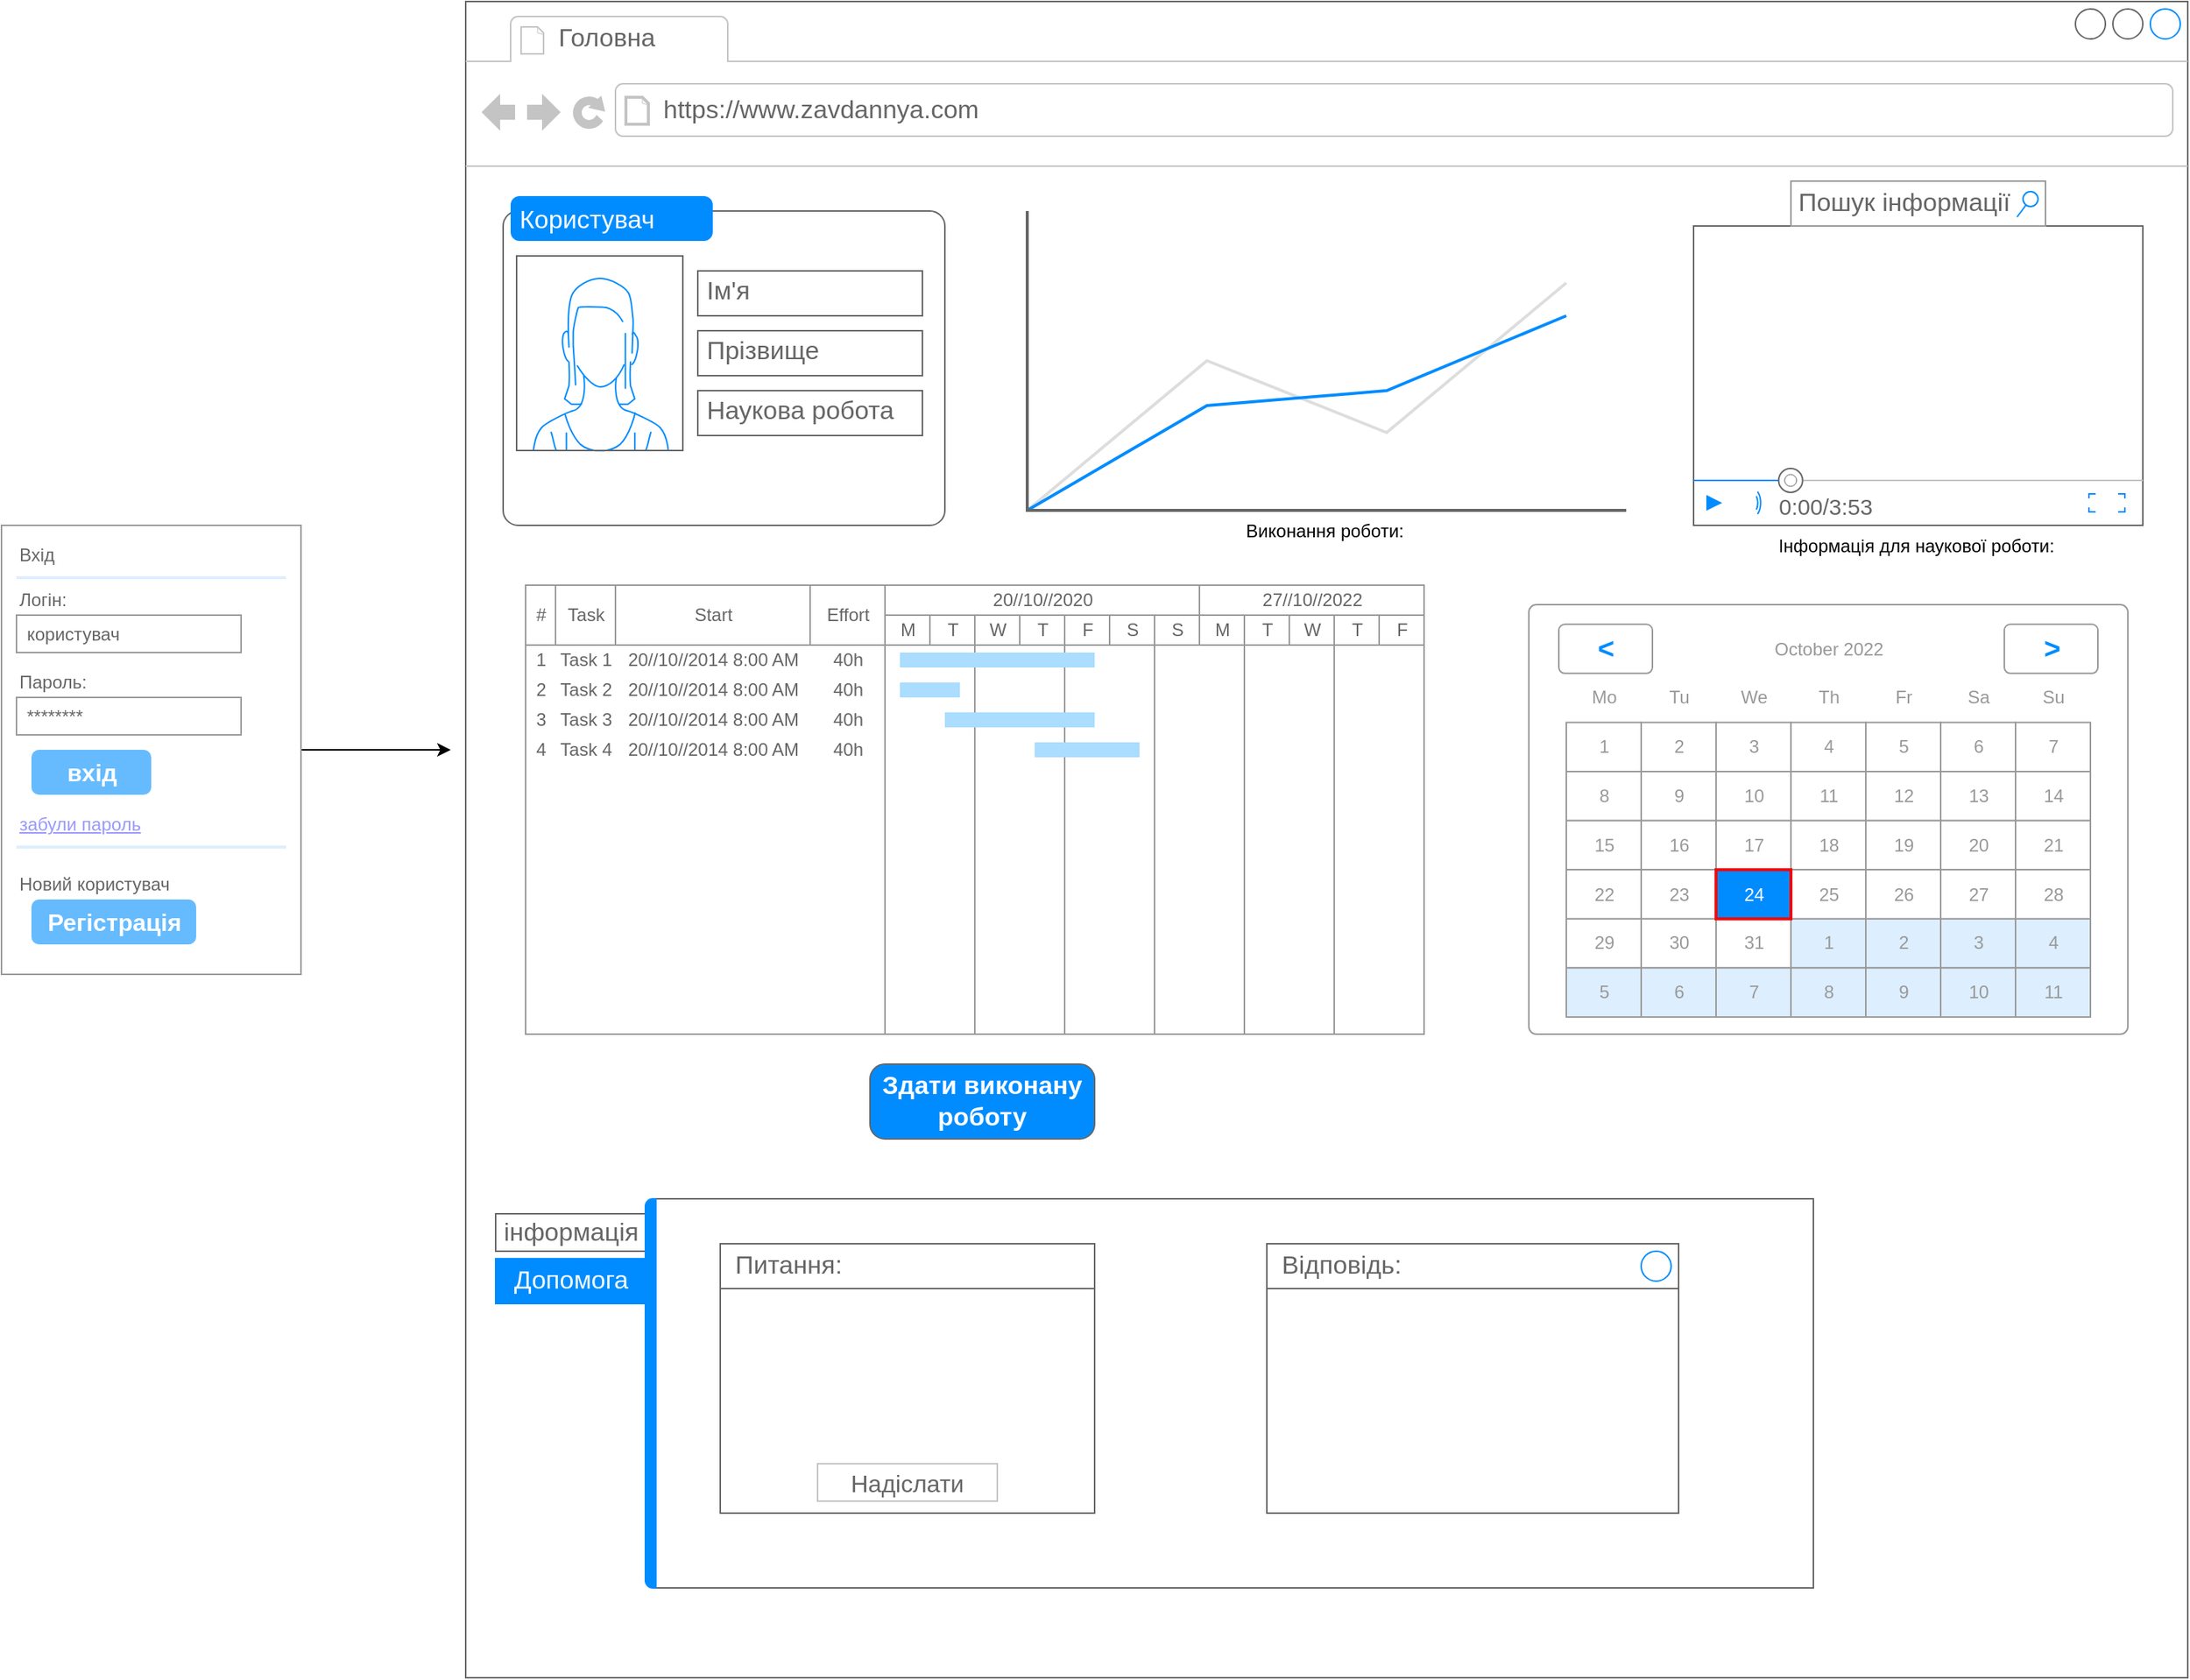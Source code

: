 <mxfile version="20.3.7" type="device"><diagram id="piDafpqhtRUU5qUU-vj8" name="Page-1"><mxGraphModel dx="2031" dy="2312" grid="1" gridSize="10" guides="1" tooltips="1" connect="1" arrows="1" fold="1" page="1" pageScale="1" pageWidth="827" pageHeight="1169" math="0" shadow="0"><root><mxCell id="0"/><mxCell id="1" parent="0"/><mxCell id="Vn9cDZPmmewknY_AoPob-1" value="" style="strokeWidth=1;shadow=0;dashed=0;align=center;html=1;shape=mxgraph.mockup.containers.browserWindow;rSize=0;strokeColor=#666666;strokeColor2=#008cff;strokeColor3=#c4c4c4;mainText=,;recursiveResize=0;" parent="1" vertex="1"><mxGeometry x="340" y="-190" width="1150" height="1120" as="geometry"/></mxCell><mxCell id="Vn9cDZPmmewknY_AoPob-2" value="Головна" style="strokeWidth=1;shadow=0;dashed=0;align=center;html=1;shape=mxgraph.mockup.containers.anchor;fontSize=17;fontColor=#666666;align=left;" parent="Vn9cDZPmmewknY_AoPob-1" vertex="1"><mxGeometry x="60" y="12" width="110" height="26" as="geometry"/></mxCell><mxCell id="Vn9cDZPmmewknY_AoPob-3" value="https://www.zavdannya.com" style="strokeWidth=1;shadow=0;dashed=0;align=center;html=1;shape=mxgraph.mockup.containers.anchor;rSize=0;fontSize=17;fontColor=#666666;align=left;" parent="Vn9cDZPmmewknY_AoPob-1" vertex="1"><mxGeometry x="130" y="60" width="250" height="26" as="geometry"/></mxCell><mxCell id="A3ea-WGUWP8sMVfBnduO-1" value="Виконання роботи:&amp;nbsp;" style="verticalLabelPosition=bottom;shadow=0;dashed=0;align=center;html=1;verticalAlign=top;strokeWidth=1;shape=mxgraph.mockup.graphics.lineChart;strokeColor=none;strokeColor2=#666666;strokeColor3=#008cff;strokeColor4=#dddddd;" vertex="1" parent="Vn9cDZPmmewknY_AoPob-1"><mxGeometry x="375" y="140" width="400" height="200" as="geometry"/></mxCell><mxCell id="A3ea-WGUWP8sMVfBnduO-3" value="ся" style="shape=mxgraph.mockup.containers.marginRect;rectMarginTop=10;strokeColor=#666666;strokeWidth=1;dashed=0;rounded=1;arcSize=5;recursiveResize=0;" vertex="1" parent="Vn9cDZPmmewknY_AoPob-1"><mxGeometry x="25" y="130" width="295" height="220" as="geometry"/></mxCell><mxCell id="A3ea-WGUWP8sMVfBnduO-4" value="Користувач" style="shape=rect;strokeColor=none;fillColor=#008cff;strokeWidth=1;dashed=0;rounded=1;arcSize=20;fontColor=#ffffff;fontSize=17;spacing=2;spacingTop=-2;align=left;autosize=1;spacingLeft=4;resizeWidth=0;resizeHeight=0;perimeter=none;" vertex="1" parent="A3ea-WGUWP8sMVfBnduO-3"><mxGeometry x="5" width="135" height="30" as="geometry"/></mxCell><mxCell id="A3ea-WGUWP8sMVfBnduO-2" value="" style="verticalLabelPosition=bottom;shadow=0;dashed=0;align=center;html=1;verticalAlign=top;strokeWidth=1;shape=mxgraph.mockup.containers.userFemale;strokeColor=#666666;strokeColor2=#008cff;" vertex="1" parent="A3ea-WGUWP8sMVfBnduO-3"><mxGeometry x="9" y="40" width="111" height="130" as="geometry"/></mxCell><mxCell id="A3ea-WGUWP8sMVfBnduO-5" value="Ім'я" style="strokeWidth=1;shadow=0;dashed=0;align=center;html=1;shape=mxgraph.mockup.text.textBox;fontColor=#666666;align=left;fontSize=17;spacingLeft=4;spacingTop=-3;strokeColor=#666666;mainText=" vertex="1" parent="A3ea-WGUWP8sMVfBnduO-3"><mxGeometry x="130" y="50" width="150" height="30" as="geometry"/></mxCell><mxCell id="A3ea-WGUWP8sMVfBnduO-6" value="Прізвище" style="strokeWidth=1;shadow=0;dashed=0;align=center;html=1;shape=mxgraph.mockup.text.textBox;fontColor=#666666;align=left;fontSize=17;spacingLeft=4;spacingTop=-3;strokeColor=#666666;mainText=" vertex="1" parent="A3ea-WGUWP8sMVfBnduO-3"><mxGeometry x="130" y="90" width="150" height="30" as="geometry"/></mxCell><mxCell id="A3ea-WGUWP8sMVfBnduO-7" value="Наукова робота" style="strokeWidth=1;shadow=0;dashed=0;align=center;html=1;shape=mxgraph.mockup.text.textBox;fontColor=#666666;align=left;fontSize=17;spacingLeft=4;spacingTop=-3;strokeColor=#666666;mainText=" vertex="1" parent="A3ea-WGUWP8sMVfBnduO-3"><mxGeometry x="130" y="130" width="150" height="30" as="geometry"/></mxCell><mxCell id="A3ea-WGUWP8sMVfBnduO-8" value="Інформація для наукової роботи:&amp;nbsp;" style="verticalLabelPosition=bottom;shadow=0;dashed=0;align=center;html=1;verticalAlign=top;strokeWidth=1;shape=mxgraph.mockup.containers.videoPlayer;strokeColor=#666666;strokeColor2=#008cff;strokeColor3=#c4c4c4;textColor=#666666;fillColor2=#008cff;barHeight=30;barPos=20;" vertex="1" parent="Vn9cDZPmmewknY_AoPob-1"><mxGeometry x="820" y="150" width="300" height="200" as="geometry"/></mxCell><mxCell id="A3ea-WGUWP8sMVfBnduO-9" value="Пошук інформації" style="strokeWidth=1;shadow=0;dashed=0;align=center;html=1;shape=mxgraph.mockup.forms.searchBox;strokeColor=#999999;mainText=;strokeColor2=#008cff;fontColor=#666666;fontSize=17;align=left;spacingLeft=3;" vertex="1" parent="Vn9cDZPmmewknY_AoPob-1"><mxGeometry x="885" y="120" width="170" height="30" as="geometry"/></mxCell><mxCell id="A3ea-WGUWP8sMVfBnduO-56" value="" style="strokeWidth=1;shadow=0;dashed=0;align=center;html=1;shape=mxgraph.mockup.forms.rrect;rSize=5;strokeColor=#999999;fillColor=#ffffff;" vertex="1" parent="Vn9cDZPmmewknY_AoPob-1"><mxGeometry x="710" y="403" width="400" height="287" as="geometry"/></mxCell><mxCell id="A3ea-WGUWP8sMVfBnduO-57" value="October 2022" style="strokeWidth=1;shadow=0;dashed=0;align=center;html=1;shape=mxgraph.mockup.forms.anchor;fontColor=#999999;" vertex="1" parent="A3ea-WGUWP8sMVfBnduO-56"><mxGeometry x="75" y="13.12" width="250" height="32.8" as="geometry"/></mxCell><mxCell id="A3ea-WGUWP8sMVfBnduO-58" value="&lt;" style="strokeWidth=1;shadow=0;dashed=0;align=center;html=1;shape=mxgraph.mockup.forms.rrect;rSize=4;strokeColor=#999999;fontColor=#008cff;fontSize=19;fontStyle=1;" vertex="1" parent="A3ea-WGUWP8sMVfBnduO-56"><mxGeometry x="20" y="13.12" width="62.5" height="32.8" as="geometry"/></mxCell><mxCell id="A3ea-WGUWP8sMVfBnduO-59" value="&gt;" style="strokeWidth=1;shadow=0;dashed=0;align=center;html=1;shape=mxgraph.mockup.forms.rrect;rSize=4;strokeColor=#999999;fontColor=#008cff;fontSize=19;fontStyle=1;" vertex="1" parent="A3ea-WGUWP8sMVfBnduO-56"><mxGeometry x="317.5" y="13.12" width="62.5" height="32.8" as="geometry"/></mxCell><mxCell id="A3ea-WGUWP8sMVfBnduO-60" value="Mo" style="strokeWidth=1;shadow=0;dashed=0;align=center;html=1;shape=mxgraph.mockup.forms.anchor;fontColor=#999999;" vertex="1" parent="A3ea-WGUWP8sMVfBnduO-56"><mxGeometry x="25" y="45.92" width="50" height="32.8" as="geometry"/></mxCell><mxCell id="A3ea-WGUWP8sMVfBnduO-61" value="Tu" style="strokeWidth=1;shadow=0;dashed=0;align=center;html=1;shape=mxgraph.mockup.forms.anchor;fontColor=#999999;" vertex="1" parent="A3ea-WGUWP8sMVfBnduO-56"><mxGeometry x="75" y="45.92" width="50" height="32.8" as="geometry"/></mxCell><mxCell id="A3ea-WGUWP8sMVfBnduO-62" value="We" style="strokeWidth=1;shadow=0;dashed=0;align=center;html=1;shape=mxgraph.mockup.forms.anchor;fontColor=#999999;" vertex="1" parent="A3ea-WGUWP8sMVfBnduO-56"><mxGeometry x="125" y="45.92" width="50" height="32.8" as="geometry"/></mxCell><mxCell id="A3ea-WGUWP8sMVfBnduO-63" value="Th" style="strokeWidth=1;shadow=0;dashed=0;align=center;html=1;shape=mxgraph.mockup.forms.anchor;fontColor=#999999;" vertex="1" parent="A3ea-WGUWP8sMVfBnduO-56"><mxGeometry x="175" y="45.92" width="50" height="32.8" as="geometry"/></mxCell><mxCell id="A3ea-WGUWP8sMVfBnduO-64" value="Fr" style="strokeWidth=1;shadow=0;dashed=0;align=center;html=1;shape=mxgraph.mockup.forms.anchor;fontColor=#999999;" vertex="1" parent="A3ea-WGUWP8sMVfBnduO-56"><mxGeometry x="225" y="45.92" width="50" height="32.8" as="geometry"/></mxCell><mxCell id="A3ea-WGUWP8sMVfBnduO-65" value="Sa" style="strokeWidth=1;shadow=0;dashed=0;align=center;html=1;shape=mxgraph.mockup.forms.anchor;fontColor=#999999;" vertex="1" parent="A3ea-WGUWP8sMVfBnduO-56"><mxGeometry x="275" y="45.92" width="50" height="32.8" as="geometry"/></mxCell><mxCell id="A3ea-WGUWP8sMVfBnduO-66" value="Su" style="strokeWidth=1;shadow=0;dashed=0;align=center;html=1;shape=mxgraph.mockup.forms.anchor;fontColor=#999999;" vertex="1" parent="A3ea-WGUWP8sMVfBnduO-56"><mxGeometry x="325" y="45.92" width="50" height="32.8" as="geometry"/></mxCell><mxCell id="A3ea-WGUWP8sMVfBnduO-67" value="1" style="strokeWidth=1;shadow=0;dashed=0;align=center;html=1;shape=mxgraph.mockup.forms.rrect;rSize=0;strokeColor=#999999;fontColor=#999999;" vertex="1" parent="A3ea-WGUWP8sMVfBnduO-56"><mxGeometry x="25" y="78.72" width="50" height="32.8" as="geometry"/></mxCell><mxCell id="A3ea-WGUWP8sMVfBnduO-68" value="2" style="strokeWidth=1;shadow=0;dashed=0;align=center;html=1;shape=mxgraph.mockup.forms.rrect;rSize=0;strokeColor=#999999;fontColor=#999999;" vertex="1" parent="A3ea-WGUWP8sMVfBnduO-56"><mxGeometry x="75" y="78.72" width="50" height="32.8" as="geometry"/></mxCell><mxCell id="A3ea-WGUWP8sMVfBnduO-69" value="3" style="strokeWidth=1;shadow=0;dashed=0;align=center;html=1;shape=mxgraph.mockup.forms.rrect;rSize=0;strokeColor=#999999;fontColor=#999999;" vertex="1" parent="A3ea-WGUWP8sMVfBnduO-56"><mxGeometry x="125" y="78.72" width="50" height="32.8" as="geometry"/></mxCell><mxCell id="A3ea-WGUWP8sMVfBnduO-70" value="4" style="strokeWidth=1;shadow=0;dashed=0;align=center;html=1;shape=mxgraph.mockup.forms.rrect;rSize=0;strokeColor=#999999;fontColor=#999999;" vertex="1" parent="A3ea-WGUWP8sMVfBnduO-56"><mxGeometry x="175" y="78.72" width="50" height="32.8" as="geometry"/></mxCell><mxCell id="A3ea-WGUWP8sMVfBnduO-71" value="5" style="strokeWidth=1;shadow=0;dashed=0;align=center;html=1;shape=mxgraph.mockup.forms.rrect;rSize=0;strokeColor=#999999;fontColor=#999999;" vertex="1" parent="A3ea-WGUWP8sMVfBnduO-56"><mxGeometry x="225" y="78.72" width="50" height="32.8" as="geometry"/></mxCell><mxCell id="A3ea-WGUWP8sMVfBnduO-72" value="6" style="strokeWidth=1;shadow=0;dashed=0;align=center;html=1;shape=mxgraph.mockup.forms.rrect;rSize=0;strokeColor=#999999;fontColor=#999999;" vertex="1" parent="A3ea-WGUWP8sMVfBnduO-56"><mxGeometry x="275" y="78.72" width="50" height="32.8" as="geometry"/></mxCell><mxCell id="A3ea-WGUWP8sMVfBnduO-73" value="7" style="strokeWidth=1;shadow=0;dashed=0;align=center;html=1;shape=mxgraph.mockup.forms.rrect;rSize=0;strokeColor=#999999;fontColor=#999999;" vertex="1" parent="A3ea-WGUWP8sMVfBnduO-56"><mxGeometry x="325" y="78.72" width="50" height="32.8" as="geometry"/></mxCell><mxCell id="A3ea-WGUWP8sMVfBnduO-74" value="8" style="strokeWidth=1;shadow=0;dashed=0;align=center;html=1;shape=mxgraph.mockup.forms.rrect;rSize=0;strokeColor=#999999;fontColor=#999999;" vertex="1" parent="A3ea-WGUWP8sMVfBnduO-56"><mxGeometry x="25" y="111.52" width="50" height="32.8" as="geometry"/></mxCell><mxCell id="A3ea-WGUWP8sMVfBnduO-75" value="9" style="strokeWidth=1;shadow=0;dashed=0;align=center;html=1;shape=mxgraph.mockup.forms.rrect;rSize=0;strokeColor=#999999;fontColor=#999999;" vertex="1" parent="A3ea-WGUWP8sMVfBnduO-56"><mxGeometry x="75" y="111.52" width="50" height="32.8" as="geometry"/></mxCell><mxCell id="A3ea-WGUWP8sMVfBnduO-76" value="10" style="strokeWidth=1;shadow=0;dashed=0;align=center;html=1;shape=mxgraph.mockup.forms.rrect;rSize=0;strokeColor=#999999;fontColor=#999999;" vertex="1" parent="A3ea-WGUWP8sMVfBnduO-56"><mxGeometry x="125" y="111.52" width="50" height="32.8" as="geometry"/></mxCell><mxCell id="A3ea-WGUWP8sMVfBnduO-77" value="11" style="strokeWidth=1;shadow=0;dashed=0;align=center;html=1;shape=mxgraph.mockup.forms.rrect;rSize=0;strokeColor=#999999;fontColor=#999999;" vertex="1" parent="A3ea-WGUWP8sMVfBnduO-56"><mxGeometry x="175" y="111.52" width="50" height="32.8" as="geometry"/></mxCell><mxCell id="A3ea-WGUWP8sMVfBnduO-78" value="12" style="strokeWidth=1;shadow=0;dashed=0;align=center;html=1;shape=mxgraph.mockup.forms.rrect;rSize=0;strokeColor=#999999;fontColor=#999999;" vertex="1" parent="A3ea-WGUWP8sMVfBnduO-56"><mxGeometry x="225" y="111.52" width="50" height="32.8" as="geometry"/></mxCell><mxCell id="A3ea-WGUWP8sMVfBnduO-79" value="13" style="strokeWidth=1;shadow=0;dashed=0;align=center;html=1;shape=mxgraph.mockup.forms.rrect;rSize=0;strokeColor=#999999;fontColor=#999999;" vertex="1" parent="A3ea-WGUWP8sMVfBnduO-56"><mxGeometry x="275" y="111.52" width="50" height="32.8" as="geometry"/></mxCell><mxCell id="A3ea-WGUWP8sMVfBnduO-80" value="14" style="strokeWidth=1;shadow=0;dashed=0;align=center;html=1;shape=mxgraph.mockup.forms.rrect;rSize=0;strokeColor=#999999;fontColor=#999999;" vertex="1" parent="A3ea-WGUWP8sMVfBnduO-56"><mxGeometry x="325" y="111.52" width="50" height="32.8" as="geometry"/></mxCell><mxCell id="A3ea-WGUWP8sMVfBnduO-81" value="15" style="strokeWidth=1;shadow=0;dashed=0;align=center;html=1;shape=mxgraph.mockup.forms.rrect;rSize=0;strokeColor=#999999;fontColor=#999999;" vertex="1" parent="A3ea-WGUWP8sMVfBnduO-56"><mxGeometry x="25" y="144.32" width="50" height="32.8" as="geometry"/></mxCell><mxCell id="A3ea-WGUWP8sMVfBnduO-82" value="16" style="strokeWidth=1;shadow=0;dashed=0;align=center;html=1;shape=mxgraph.mockup.forms.rrect;rSize=0;strokeColor=#999999;fontColor=#999999;" vertex="1" parent="A3ea-WGUWP8sMVfBnduO-56"><mxGeometry x="75" y="144.32" width="50" height="32.8" as="geometry"/></mxCell><mxCell id="A3ea-WGUWP8sMVfBnduO-83" value="17" style="strokeWidth=1;shadow=0;dashed=0;align=center;html=1;shape=mxgraph.mockup.forms.rrect;rSize=0;strokeColor=#999999;fontColor=#999999;" vertex="1" parent="A3ea-WGUWP8sMVfBnduO-56"><mxGeometry x="125" y="144.32" width="50" height="32.8" as="geometry"/></mxCell><mxCell id="A3ea-WGUWP8sMVfBnduO-84" value="18" style="strokeWidth=1;shadow=0;dashed=0;align=center;html=1;shape=mxgraph.mockup.forms.rrect;rSize=0;strokeColor=#999999;fontColor=#999999;" vertex="1" parent="A3ea-WGUWP8sMVfBnduO-56"><mxGeometry x="175" y="144.32" width="50" height="32.8" as="geometry"/></mxCell><mxCell id="A3ea-WGUWP8sMVfBnduO-85" value="19" style="strokeWidth=1;shadow=0;dashed=0;align=center;html=1;shape=mxgraph.mockup.forms.rrect;rSize=0;strokeColor=#999999;fontColor=#999999;" vertex="1" parent="A3ea-WGUWP8sMVfBnduO-56"><mxGeometry x="225" y="144.32" width="50" height="32.8" as="geometry"/></mxCell><mxCell id="A3ea-WGUWP8sMVfBnduO-86" value="20" style="strokeWidth=1;shadow=0;dashed=0;align=center;html=1;shape=mxgraph.mockup.forms.rrect;rSize=0;strokeColor=#999999;fontColor=#999999;" vertex="1" parent="A3ea-WGUWP8sMVfBnduO-56"><mxGeometry x="275" y="144.32" width="50" height="32.8" as="geometry"/></mxCell><mxCell id="A3ea-WGUWP8sMVfBnduO-87" value="21" style="strokeWidth=1;shadow=0;dashed=0;align=center;html=1;shape=mxgraph.mockup.forms.rrect;rSize=0;strokeColor=#999999;fontColor=#999999;" vertex="1" parent="A3ea-WGUWP8sMVfBnduO-56"><mxGeometry x="325" y="144.32" width="50" height="32.8" as="geometry"/></mxCell><mxCell id="A3ea-WGUWP8sMVfBnduO-88" value="22" style="strokeWidth=1;shadow=0;dashed=0;align=center;html=1;shape=mxgraph.mockup.forms.rrect;rSize=0;strokeColor=#999999;fontColor=#999999;" vertex="1" parent="A3ea-WGUWP8sMVfBnduO-56"><mxGeometry x="25" y="177.12" width="50" height="32.8" as="geometry"/></mxCell><mxCell id="A3ea-WGUWP8sMVfBnduO-89" value="23" style="strokeWidth=1;shadow=0;dashed=0;align=center;html=1;shape=mxgraph.mockup.forms.rrect;rSize=0;strokeColor=#999999;fontColor=#999999;" vertex="1" parent="A3ea-WGUWP8sMVfBnduO-56"><mxGeometry x="75" y="177.12" width="50" height="32.8" as="geometry"/></mxCell><mxCell id="A3ea-WGUWP8sMVfBnduO-90" value="25" style="strokeWidth=1;shadow=0;dashed=0;align=center;html=1;shape=mxgraph.mockup.forms.rrect;rSize=0;strokeColor=#999999;fontColor=#999999;" vertex="1" parent="A3ea-WGUWP8sMVfBnduO-56"><mxGeometry x="175" y="177.12" width="50" height="32.8" as="geometry"/></mxCell><mxCell id="A3ea-WGUWP8sMVfBnduO-91" value="26" style="strokeWidth=1;shadow=0;dashed=0;align=center;html=1;shape=mxgraph.mockup.forms.rrect;rSize=0;strokeColor=#999999;fontColor=#999999;" vertex="1" parent="A3ea-WGUWP8sMVfBnduO-56"><mxGeometry x="225" y="177.12" width="50" height="32.8" as="geometry"/></mxCell><mxCell id="A3ea-WGUWP8sMVfBnduO-92" value="27" style="strokeWidth=1;shadow=0;dashed=0;align=center;html=1;shape=mxgraph.mockup.forms.rrect;rSize=0;strokeColor=#999999;fontColor=#999999;" vertex="1" parent="A3ea-WGUWP8sMVfBnduO-56"><mxGeometry x="275" y="177.12" width="50" height="32.8" as="geometry"/></mxCell><mxCell id="A3ea-WGUWP8sMVfBnduO-93" value="28" style="strokeWidth=1;shadow=0;dashed=0;align=center;html=1;shape=mxgraph.mockup.forms.rrect;rSize=0;strokeColor=#999999;fontColor=#999999;" vertex="1" parent="A3ea-WGUWP8sMVfBnduO-56"><mxGeometry x="325" y="177.12" width="50" height="32.8" as="geometry"/></mxCell><mxCell id="A3ea-WGUWP8sMVfBnduO-94" value="29" style="strokeWidth=1;shadow=0;dashed=0;align=center;html=1;shape=mxgraph.mockup.forms.rrect;rSize=0;strokeColor=#999999;fontColor=#999999;" vertex="1" parent="A3ea-WGUWP8sMVfBnduO-56"><mxGeometry x="25" y="209.92" width="50" height="32.8" as="geometry"/></mxCell><mxCell id="A3ea-WGUWP8sMVfBnduO-95" value="30" style="strokeWidth=1;shadow=0;dashed=0;align=center;html=1;shape=mxgraph.mockup.forms.rrect;rSize=0;strokeColor=#999999;fontColor=#999999;" vertex="1" parent="A3ea-WGUWP8sMVfBnduO-56"><mxGeometry x="75" y="209.92" width="50" height="32.8" as="geometry"/></mxCell><mxCell id="A3ea-WGUWP8sMVfBnduO-96" value="31" style="strokeWidth=1;shadow=0;dashed=0;align=center;html=1;shape=mxgraph.mockup.forms.rrect;rSize=0;strokeColor=#999999;fontColor=#999999;" vertex="1" parent="A3ea-WGUWP8sMVfBnduO-56"><mxGeometry x="125" y="209.92" width="50" height="32.8" as="geometry"/></mxCell><mxCell id="A3ea-WGUWP8sMVfBnduO-97" value="1" style="strokeWidth=1;shadow=0;dashed=0;align=center;html=1;shape=mxgraph.mockup.forms.rrect;rSize=0;strokeColor=#999999;fontColor=#999999;fillColor=#ddeeff;" vertex="1" parent="A3ea-WGUWP8sMVfBnduO-56"><mxGeometry x="175" y="209.92" width="50" height="32.8" as="geometry"/></mxCell><mxCell id="A3ea-WGUWP8sMVfBnduO-98" value="2" style="strokeWidth=1;shadow=0;dashed=0;align=center;html=1;shape=mxgraph.mockup.forms.rrect;rSize=0;strokeColor=#999999;fontColor=#999999;fillColor=#ddeeff;" vertex="1" parent="A3ea-WGUWP8sMVfBnduO-56"><mxGeometry x="225" y="209.92" width="50" height="32.8" as="geometry"/></mxCell><mxCell id="A3ea-WGUWP8sMVfBnduO-99" value="3" style="strokeWidth=1;shadow=0;dashed=0;align=center;html=1;shape=mxgraph.mockup.forms.rrect;rSize=0;strokeColor=#999999;fontColor=#999999;fillColor=#ddeeff;" vertex="1" parent="A3ea-WGUWP8sMVfBnduO-56"><mxGeometry x="275" y="209.92" width="50" height="32.8" as="geometry"/></mxCell><mxCell id="A3ea-WGUWP8sMVfBnduO-100" value="4" style="strokeWidth=1;shadow=0;dashed=0;align=center;html=1;shape=mxgraph.mockup.forms.rrect;rSize=0;strokeColor=#999999;fontColor=#999999;fillColor=#ddeeff;" vertex="1" parent="A3ea-WGUWP8sMVfBnduO-56"><mxGeometry x="325" y="209.92" width="50" height="32.8" as="geometry"/></mxCell><mxCell id="A3ea-WGUWP8sMVfBnduO-101" value="5" style="strokeWidth=1;shadow=0;dashed=0;align=center;html=1;shape=mxgraph.mockup.forms.rrect;rSize=0;strokeColor=#999999;fontColor=#999999;fillColor=#ddeeff;" vertex="1" parent="A3ea-WGUWP8sMVfBnduO-56"><mxGeometry x="25" y="242.72" width="50" height="32.8" as="geometry"/></mxCell><mxCell id="A3ea-WGUWP8sMVfBnduO-102" value="6" style="strokeWidth=1;shadow=0;dashed=0;align=center;html=1;shape=mxgraph.mockup.forms.rrect;rSize=0;strokeColor=#999999;fontColor=#999999;fillColor=#ddeeff;" vertex="1" parent="A3ea-WGUWP8sMVfBnduO-56"><mxGeometry x="75" y="242.72" width="50" height="32.8" as="geometry"/></mxCell><mxCell id="A3ea-WGUWP8sMVfBnduO-103" value="7" style="strokeWidth=1;shadow=0;dashed=0;align=center;html=1;shape=mxgraph.mockup.forms.rrect;rSize=0;strokeColor=#999999;fontColor=#999999;fillColor=#ddeeff;" vertex="1" parent="A3ea-WGUWP8sMVfBnduO-56"><mxGeometry x="125" y="242.72" width="50" height="32.8" as="geometry"/></mxCell><mxCell id="A3ea-WGUWP8sMVfBnduO-104" value="8" style="strokeWidth=1;shadow=0;dashed=0;align=center;html=1;shape=mxgraph.mockup.forms.rrect;rSize=0;strokeColor=#999999;fontColor=#999999;fillColor=#ddeeff;" vertex="1" parent="A3ea-WGUWP8sMVfBnduO-56"><mxGeometry x="175" y="242.72" width="50" height="32.8" as="geometry"/></mxCell><mxCell id="A3ea-WGUWP8sMVfBnduO-105" value="9" style="strokeWidth=1;shadow=0;dashed=0;align=center;html=1;shape=mxgraph.mockup.forms.rrect;rSize=0;strokeColor=#999999;fontColor=#999999;fillColor=#ddeeff;" vertex="1" parent="A3ea-WGUWP8sMVfBnduO-56"><mxGeometry x="225" y="242.72" width="50" height="32.8" as="geometry"/></mxCell><mxCell id="A3ea-WGUWP8sMVfBnduO-106" value="10" style="strokeWidth=1;shadow=0;dashed=0;align=center;html=1;shape=mxgraph.mockup.forms.rrect;rSize=0;strokeColor=#999999;fontColor=#999999;fillColor=#ddeeff;" vertex="1" parent="A3ea-WGUWP8sMVfBnduO-56"><mxGeometry x="275" y="242.72" width="50" height="32.8" as="geometry"/></mxCell><mxCell id="A3ea-WGUWP8sMVfBnduO-107" value="11" style="strokeWidth=1;shadow=0;dashed=0;align=center;html=1;shape=mxgraph.mockup.forms.rrect;rSize=0;strokeColor=#999999;fontColor=#999999;fillColor=#ddeeff;" vertex="1" parent="A3ea-WGUWP8sMVfBnduO-56"><mxGeometry x="325" y="242.72" width="50" height="32.8" as="geometry"/></mxCell><mxCell id="A3ea-WGUWP8sMVfBnduO-108" value="24" style="strokeWidth=1;shadow=0;dashed=0;align=center;html=1;shape=mxgraph.mockup.forms.rrect;rSize=0;strokeColor=#ff0000;fontColor=#ffffff;strokeWidth=2;fillColor=#008cff;" vertex="1" parent="A3ea-WGUWP8sMVfBnduO-56"><mxGeometry x="125" y="177.12" width="50" height="32.8" as="geometry"/></mxCell><mxCell id="A3ea-WGUWP8sMVfBnduO-10" value="" style="strokeWidth=1;shadow=0;dashed=0;align=center;html=1;shape=mxgraph.mockup.graphics.rrect;rSize=0;strokeColor=#999999;" vertex="1" parent="Vn9cDZPmmewknY_AoPob-1"><mxGeometry x="40" y="390" width="600" height="300" as="geometry"/></mxCell><mxCell id="A3ea-WGUWP8sMVfBnduO-11" value="#" style="strokeColor=inherit;fillColor=inherit;gradientColor=inherit;strokeWidth=1;shadow=0;dashed=0;align=center;html=1;shape=mxgraph.mockup.graphics.rrect;rSize=0;fontColor=#666666;" vertex="1" parent="A3ea-WGUWP8sMVfBnduO-10"><mxGeometry width="20" height="40" as="geometry"/></mxCell><mxCell id="A3ea-WGUWP8sMVfBnduO-12" value="Task" style="strokeColor=inherit;fillColor=inherit;gradientColor=inherit;strokeWidth=1;shadow=0;dashed=0;align=center;html=1;shape=mxgraph.mockup.graphics.rrect;rSize=0;fontColor=#666666;" vertex="1" parent="A3ea-WGUWP8sMVfBnduO-10"><mxGeometry x="20" width="40" height="40" as="geometry"/></mxCell><mxCell id="A3ea-WGUWP8sMVfBnduO-13" value="Start" style="strokeColor=inherit;fillColor=inherit;gradientColor=inherit;strokeWidth=1;shadow=0;dashed=0;align=center;html=1;shape=mxgraph.mockup.graphics.rrect;rSize=0;fontColor=#666666;" vertex="1" parent="A3ea-WGUWP8sMVfBnduO-10"><mxGeometry x="60" width="130" height="40" as="geometry"/></mxCell><mxCell id="A3ea-WGUWP8sMVfBnduO-14" value="Effort" style="strokeColor=inherit;fillColor=inherit;gradientColor=inherit;strokeWidth=1;shadow=0;dashed=0;align=center;html=1;shape=mxgraph.mockup.graphics.rrect;rSize=0;fontColor=#666666;" vertex="1" parent="A3ea-WGUWP8sMVfBnduO-10"><mxGeometry x="190" width="50" height="40" as="geometry"/></mxCell><mxCell id="A3ea-WGUWP8sMVfBnduO-15" value="20//10//2020" style="strokeColor=inherit;fillColor=inherit;gradientColor=inherit;strokeWidth=1;shadow=0;dashed=0;align=center;html=1;shape=mxgraph.mockup.graphics.rrect;rSize=0;fontColor=#666666;" vertex="1" parent="A3ea-WGUWP8sMVfBnduO-10"><mxGeometry x="240" width="210" height="20" as="geometry"/></mxCell><mxCell id="A3ea-WGUWP8sMVfBnduO-16" value="27//10//2022" style="strokeColor=inherit;fillColor=inherit;gradientColor=inherit;strokeWidth=1;shadow=0;dashed=0;align=center;html=1;shape=mxgraph.mockup.graphics.rrect;rSize=0;fontColor=#666666;" vertex="1" parent="A3ea-WGUWP8sMVfBnduO-10"><mxGeometry x="450" width="150" height="20" as="geometry"/></mxCell><mxCell id="A3ea-WGUWP8sMVfBnduO-17" value="M" style="strokeColor=inherit;fillColor=inherit;gradientColor=inherit;strokeWidth=1;shadow=0;dashed=0;align=center;html=1;shape=mxgraph.mockup.graphics.rrect;rSize=0;;fontColor=#666666;" vertex="1" parent="A3ea-WGUWP8sMVfBnduO-10"><mxGeometry x="240" y="20" width="30" height="20" as="geometry"/></mxCell><mxCell id="A3ea-WGUWP8sMVfBnduO-18" value="T" style="strokeColor=inherit;fillColor=inherit;gradientColor=inherit;strokeWidth=1;shadow=0;dashed=0;align=center;html=1;shape=mxgraph.mockup.graphics.rrect;rSize=0;fontColor=#666666;" vertex="1" parent="A3ea-WGUWP8sMVfBnduO-10"><mxGeometry x="270" y="20" width="30" height="20" as="geometry"/></mxCell><mxCell id="A3ea-WGUWP8sMVfBnduO-19" value="W" style="strokeColor=inherit;fillColor=inherit;gradientColor=inherit;strokeWidth=1;shadow=0;dashed=0;align=center;html=1;shape=mxgraph.mockup.graphics.rrect;rSize=0;fontColor=#666666;" vertex="1" parent="A3ea-WGUWP8sMVfBnduO-10"><mxGeometry x="300" y="20" width="30" height="20" as="geometry"/></mxCell><mxCell id="A3ea-WGUWP8sMVfBnduO-20" value="T" style="strokeColor=inherit;fillColor=inherit;gradientColor=inherit;strokeWidth=1;shadow=0;dashed=0;align=center;html=1;shape=mxgraph.mockup.graphics.rrect;rSize=0;fontColor=#666666;" vertex="1" parent="A3ea-WGUWP8sMVfBnduO-10"><mxGeometry x="330" y="20" width="30" height="20" as="geometry"/></mxCell><mxCell id="A3ea-WGUWP8sMVfBnduO-21" value="F" style="strokeColor=inherit;fillColor=inherit;gradientColor=inherit;strokeWidth=1;shadow=0;dashed=0;align=center;html=1;shape=mxgraph.mockup.graphics.rrect;rSize=0;fontColor=#666666;" vertex="1" parent="A3ea-WGUWP8sMVfBnduO-10"><mxGeometry x="360" y="20" width="30" height="20" as="geometry"/></mxCell><mxCell id="A3ea-WGUWP8sMVfBnduO-22" value="S" style="strokeColor=inherit;fillColor=inherit;gradientColor=inherit;strokeWidth=1;shadow=0;dashed=0;align=center;html=1;shape=mxgraph.mockup.graphics.rrect;rSize=0;fontColor=#666666;" vertex="1" parent="A3ea-WGUWP8sMVfBnduO-10"><mxGeometry x="390" y="20" width="30" height="20" as="geometry"/></mxCell><mxCell id="A3ea-WGUWP8sMVfBnduO-23" value="S" style="strokeColor=inherit;fillColor=inherit;gradientColor=inherit;strokeWidth=1;shadow=0;dashed=0;align=center;html=1;shape=mxgraph.mockup.graphics.rrect;rSize=0;fontColor=#666666;" vertex="1" parent="A3ea-WGUWP8sMVfBnduO-10"><mxGeometry x="420" y="20" width="30" height="20" as="geometry"/></mxCell><mxCell id="A3ea-WGUWP8sMVfBnduO-24" value="M" style="strokeColor=inherit;fillColor=inherit;gradientColor=inherit;strokeWidth=1;shadow=0;dashed=0;align=center;html=1;shape=mxgraph.mockup.graphics.rrect;rSize=0;fontColor=#666666;" vertex="1" parent="A3ea-WGUWP8sMVfBnduO-10"><mxGeometry x="450" y="20" width="30" height="20" as="geometry"/></mxCell><mxCell id="A3ea-WGUWP8sMVfBnduO-25" value="T" style="strokeColor=inherit;fillColor=inherit;gradientColor=inherit;strokeWidth=1;shadow=0;dashed=0;align=center;html=1;shape=mxgraph.mockup.graphics.rrect;rSize=0;fontColor=#666666;" vertex="1" parent="A3ea-WGUWP8sMVfBnduO-10"><mxGeometry x="480" y="20" width="30" height="20" as="geometry"/></mxCell><mxCell id="A3ea-WGUWP8sMVfBnduO-26" value="W" style="strokeColor=inherit;fillColor=inherit;gradientColor=inherit;strokeWidth=1;shadow=0;dashed=0;align=center;html=1;shape=mxgraph.mockup.graphics.rrect;rSize=0;fontColor=#666666;" vertex="1" parent="A3ea-WGUWP8sMVfBnduO-10"><mxGeometry x="510" y="20" width="30" height="20" as="geometry"/></mxCell><mxCell id="A3ea-WGUWP8sMVfBnduO-27" value="T" style="strokeColor=inherit;fillColor=inherit;gradientColor=inherit;strokeWidth=1;shadow=0;dashed=0;align=center;html=1;shape=mxgraph.mockup.graphics.rrect;rSize=0;fontColor=#666666;" vertex="1" parent="A3ea-WGUWP8sMVfBnduO-10"><mxGeometry x="540" y="20" width="30" height="20" as="geometry"/></mxCell><mxCell id="A3ea-WGUWP8sMVfBnduO-28" value="F" style="strokeColor=inherit;fillColor=inherit;gradientColor=inherit;strokeWidth=1;shadow=0;dashed=0;align=center;html=1;shape=mxgraph.mockup.graphics.rrect;rSize=0;fontColor=#666666;" vertex="1" parent="A3ea-WGUWP8sMVfBnduO-10"><mxGeometry x="570" y="20" width="30" height="20" as="geometry"/></mxCell><mxCell id="A3ea-WGUWP8sMVfBnduO-29" value="" style="strokeColor=inherit;fillColor=inherit;gradientColor=inherit;strokeWidth=1;shadow=0;dashed=0;align=center;html=1;shape=mxgraph.mockup.graphics.rrect;rSize=0;fontColor=#666666;" vertex="1" parent="A3ea-WGUWP8sMVfBnduO-10"><mxGeometry y="40" width="240" height="260" as="geometry"/></mxCell><mxCell id="A3ea-WGUWP8sMVfBnduO-30" value="" style="strokeColor=inherit;fillColor=inherit;gradientColor=inherit;strokeWidth=1;shadow=0;dashed=0;align=center;html=1;shape=mxgraph.mockup.graphics.rrect;rSize=0;fontColor=#666666;" vertex="1" parent="A3ea-WGUWP8sMVfBnduO-10"><mxGeometry x="240" y="40" width="60" height="260" as="geometry"/></mxCell><mxCell id="A3ea-WGUWP8sMVfBnduO-31" value="" style="strokeColor=inherit;fillColor=inherit;gradientColor=inherit;strokeWidth=1;shadow=0;dashed=0;align=center;html=1;shape=mxgraph.mockup.graphics.rrect;rSize=0;fontColor=#666666;" vertex="1" parent="A3ea-WGUWP8sMVfBnduO-10"><mxGeometry x="300" y="40" width="60" height="260" as="geometry"/></mxCell><mxCell id="A3ea-WGUWP8sMVfBnduO-32" value="" style="strokeColor=inherit;fillColor=inherit;gradientColor=inherit;strokeWidth=1;shadow=0;dashed=0;align=center;html=1;shape=mxgraph.mockup.graphics.rrect;rSize=0;fontColor=#666666;" vertex="1" parent="A3ea-WGUWP8sMVfBnduO-10"><mxGeometry x="360" y="40" width="60" height="260" as="geometry"/></mxCell><mxCell id="A3ea-WGUWP8sMVfBnduO-33" value="" style="strokeColor=inherit;fillColor=inherit;gradientColor=inherit;strokeWidth=1;shadow=0;dashed=0;align=center;html=1;shape=mxgraph.mockup.graphics.rrect;rSize=0;fontColor=#666666;" vertex="1" parent="A3ea-WGUWP8sMVfBnduO-10"><mxGeometry x="420" y="40" width="60" height="260" as="geometry"/></mxCell><mxCell id="A3ea-WGUWP8sMVfBnduO-34" value="" style="strokeColor=inherit;fillColor=inherit;gradientColor=inherit;strokeWidth=1;shadow=0;dashed=0;align=center;html=1;shape=mxgraph.mockup.graphics.rrect;rSize=0;fontColor=#666666;" vertex="1" parent="A3ea-WGUWP8sMVfBnduO-10"><mxGeometry x="480" y="40" width="60" height="260" as="geometry"/></mxCell><mxCell id="A3ea-WGUWP8sMVfBnduO-35" value="" style="strokeColor=inherit;fillColor=inherit;gradientColor=inherit;strokeWidth=1;shadow=0;dashed=0;align=center;html=1;shape=mxgraph.mockup.graphics.rrect;rSize=0;fontColor=#666666;" vertex="1" parent="A3ea-WGUWP8sMVfBnduO-10"><mxGeometry x="540" y="40" width="60" height="260" as="geometry"/></mxCell><mxCell id="A3ea-WGUWP8sMVfBnduO-36" value="1" style="strokeWidth=1;shadow=0;dashed=0;align=center;html=1;shape=mxgraph.mockup.graphics.anchor;fontColor=#666666;" vertex="1" parent="A3ea-WGUWP8sMVfBnduO-10"><mxGeometry y="40" width="20" height="20" as="geometry"/></mxCell><mxCell id="A3ea-WGUWP8sMVfBnduO-37" value="Task 1" style="strokeWidth=1;shadow=0;dashed=0;align=center;html=1;shape=mxgraph.mockup.graphics.anchor;fontColor=#666666;" vertex="1" parent="A3ea-WGUWP8sMVfBnduO-10"><mxGeometry x="20" y="40" width="40" height="20" as="geometry"/></mxCell><mxCell id="A3ea-WGUWP8sMVfBnduO-38" value="20//10//2014 8:00 AM" style="strokeWidth=1;shadow=0;dashed=0;align=center;html=1;shape=mxgraph.mockup.graphics.anchor;fontColor=#666666;" vertex="1" parent="A3ea-WGUWP8sMVfBnduO-10"><mxGeometry x="60" y="40" width="130" height="20" as="geometry"/></mxCell><mxCell id="A3ea-WGUWP8sMVfBnduO-39" value="40h" style="strokeWidth=1;shadow=0;dashed=0;align=center;html=1;shape=mxgraph.mockup.graphics.anchor;fontColor=#666666;" vertex="1" parent="A3ea-WGUWP8sMVfBnduO-10"><mxGeometry x="190" y="40" width="50" height="20" as="geometry"/></mxCell><mxCell id="A3ea-WGUWP8sMVfBnduO-40" value="2" style="strokeWidth=1;shadow=0;dashed=0;align=center;html=1;shape=mxgraph.mockup.graphics.anchor;fontColor=#666666;" vertex="1" parent="A3ea-WGUWP8sMVfBnduO-10"><mxGeometry y="60" width="20" height="20" as="geometry"/></mxCell><mxCell id="A3ea-WGUWP8sMVfBnduO-41" value="Task 2" style="strokeWidth=1;shadow=0;dashed=0;align=center;html=1;shape=mxgraph.mockup.graphics.anchor;fontColor=#666666;" vertex="1" parent="A3ea-WGUWP8sMVfBnduO-10"><mxGeometry x="20" y="60" width="40" height="20" as="geometry"/></mxCell><mxCell id="A3ea-WGUWP8sMVfBnduO-42" value="20//10//2014 8:00 AM" style="strokeWidth=1;shadow=0;dashed=0;align=center;html=1;shape=mxgraph.mockup.graphics.anchor;fontColor=#666666;" vertex="1" parent="A3ea-WGUWP8sMVfBnduO-10"><mxGeometry x="60" y="60" width="130" height="20" as="geometry"/></mxCell><mxCell id="A3ea-WGUWP8sMVfBnduO-43" value="40h" style="strokeWidth=1;shadow=0;dashed=0;align=center;html=1;shape=mxgraph.mockup.graphics.anchor;fontColor=#666666;" vertex="1" parent="A3ea-WGUWP8sMVfBnduO-10"><mxGeometry x="190" y="60" width="50" height="20" as="geometry"/></mxCell><mxCell id="A3ea-WGUWP8sMVfBnduO-44" value="3" style="strokeWidth=1;shadow=0;dashed=0;align=center;html=1;shape=mxgraph.mockup.graphics.anchor;fontColor=#666666;" vertex="1" parent="A3ea-WGUWP8sMVfBnduO-10"><mxGeometry y="80" width="20" height="20" as="geometry"/></mxCell><mxCell id="A3ea-WGUWP8sMVfBnduO-45" value="Task 3" style="strokeWidth=1;shadow=0;dashed=0;align=center;html=1;shape=mxgraph.mockup.graphics.anchor;fontColor=#666666;" vertex="1" parent="A3ea-WGUWP8sMVfBnduO-10"><mxGeometry x="20" y="80" width="40" height="20" as="geometry"/></mxCell><mxCell id="A3ea-WGUWP8sMVfBnduO-46" value="20//10//2014 8:00 AM" style="strokeWidth=1;shadow=0;dashed=0;align=center;html=1;shape=mxgraph.mockup.graphics.anchor;fontColor=#666666;" vertex="1" parent="A3ea-WGUWP8sMVfBnduO-10"><mxGeometry x="60" y="80" width="130" height="20" as="geometry"/></mxCell><mxCell id="A3ea-WGUWP8sMVfBnduO-47" value="40h" style="strokeWidth=1;shadow=0;dashed=0;align=center;html=1;shape=mxgraph.mockup.graphics.anchor;fontColor=#666666;" vertex="1" parent="A3ea-WGUWP8sMVfBnduO-10"><mxGeometry x="190" y="80" width="50" height="20" as="geometry"/></mxCell><mxCell id="A3ea-WGUWP8sMVfBnduO-48" value="4" style="strokeWidth=1;shadow=0;dashed=0;align=center;html=1;shape=mxgraph.mockup.graphics.anchor;fontColor=#666666;" vertex="1" parent="A3ea-WGUWP8sMVfBnduO-10"><mxGeometry y="100" width="20" height="20" as="geometry"/></mxCell><mxCell id="A3ea-WGUWP8sMVfBnduO-49" value="Task 4" style="strokeWidth=1;shadow=0;dashed=0;align=center;html=1;shape=mxgraph.mockup.graphics.anchor;fontColor=#666666;" vertex="1" parent="A3ea-WGUWP8sMVfBnduO-10"><mxGeometry x="20" y="100" width="40" height="20" as="geometry"/></mxCell><mxCell id="A3ea-WGUWP8sMVfBnduO-50" value="20//10//2014 8:00 AM" style="strokeWidth=1;shadow=0;dashed=0;align=center;html=1;shape=mxgraph.mockup.graphics.anchor;fontColor=#666666;" vertex="1" parent="A3ea-WGUWP8sMVfBnduO-10"><mxGeometry x="60" y="100" width="130" height="20" as="geometry"/></mxCell><mxCell id="A3ea-WGUWP8sMVfBnduO-51" value="40h" style="strokeWidth=1;shadow=0;dashed=0;align=center;html=1;shape=mxgraph.mockup.graphics.anchor;fontColor=#666666;" vertex="1" parent="A3ea-WGUWP8sMVfBnduO-10"><mxGeometry x="190" y="100" width="50" height="20" as="geometry"/></mxCell><mxCell id="A3ea-WGUWP8sMVfBnduO-52" value="" style="strokeWidth=1;shadow=0;dashed=0;align=center;html=1;shape=mxgraph.mockup.graphics.rrect;rSize=0;strokeColor=none;fillColor=#aaddff;" vertex="1" parent="A3ea-WGUWP8sMVfBnduO-10"><mxGeometry x="250" y="45" width="130" height="10" as="geometry"/></mxCell><mxCell id="A3ea-WGUWP8sMVfBnduO-53" value="" style="strokeWidth=1;shadow=0;dashed=0;align=center;html=1;shape=mxgraph.mockup.graphics.rrect;rSize=0;strokeColor=none;fillColor=#aaddff;" vertex="1" parent="A3ea-WGUWP8sMVfBnduO-10"><mxGeometry x="250" y="65" width="40" height="10" as="geometry"/></mxCell><mxCell id="A3ea-WGUWP8sMVfBnduO-54" value="" style="strokeWidth=1;shadow=0;dashed=0;align=center;html=1;shape=mxgraph.mockup.graphics.rrect;rSize=0;strokeColor=none;fillColor=#aaddff;" vertex="1" parent="A3ea-WGUWP8sMVfBnduO-10"><mxGeometry x="280" y="85" width="100" height="10" as="geometry"/></mxCell><mxCell id="A3ea-WGUWP8sMVfBnduO-55" value="" style="strokeWidth=1;shadow=0;dashed=0;align=center;html=1;shape=mxgraph.mockup.graphics.rrect;rSize=0;strokeColor=none;fillColor=#aaddff;" vertex="1" parent="A3ea-WGUWP8sMVfBnduO-10"><mxGeometry x="340" y="105" width="70" height="10" as="geometry"/></mxCell><mxCell id="A3ea-WGUWP8sMVfBnduO-109" value="Здати виконану роботу" style="strokeWidth=1;shadow=0;dashed=0;align=center;html=1;shape=mxgraph.mockup.buttons.button;strokeColor=#666666;fontColor=#ffffff;mainText=;buttonStyle=round;fontSize=17;fontStyle=1;fillColor=#008cff;whiteSpace=wrap;" vertex="1" parent="Vn9cDZPmmewknY_AoPob-1"><mxGeometry x="270" y="710" width="150" height="50" as="geometry"/></mxCell><mxCell id="A3ea-WGUWP8sMVfBnduO-110" value="" style="strokeWidth=1;shadow=0;dashed=0;align=center;html=1;shape=mxgraph.mockup.containers.marginRect2;rectMarginLeft=67;strokeColor=#666666;gradientColor=none;" vertex="1" parent="Vn9cDZPmmewknY_AoPob-1"><mxGeometry x="60" y="800" width="840" height="260" as="geometry"/></mxCell><mxCell id="A3ea-WGUWP8sMVfBnduO-111" value="інформація" style="strokeColor=inherit;fillColor=inherit;gradientColor=inherit;strokeWidth=1;shadow=0;dashed=0;align=center;html=1;shape=mxgraph.mockup.containers.rrect;rSize=0;fontSize=17;fontColor=#666666;" vertex="1" parent="A3ea-WGUWP8sMVfBnduO-110"><mxGeometry width="100" height="25" relative="1" as="geometry"><mxPoint x="-40" y="10" as="offset"/></mxGeometry></mxCell><mxCell id="A3ea-WGUWP8sMVfBnduO-112" value="Допомога" style="strokeWidth=1;shadow=0;dashed=0;align=center;html=1;shape=mxgraph.mockup.containers.rrect;rSize=0;fontSize=17;fontColor=#ffffff;strokeColor=#008cff;fillColor=#008cff;" vertex="1" parent="A3ea-WGUWP8sMVfBnduO-110"><mxGeometry width="100" height="30" relative="1" as="geometry"><mxPoint x="-40" y="40" as="offset"/></mxGeometry></mxCell><mxCell id="A3ea-WGUWP8sMVfBnduO-114" value="" style="strokeWidth=1;shadow=0;dashed=0;align=center;html=1;shape=mxgraph.mockup.containers.leftButton;rSize=5;strokeColor=#008cff;fillColor=#008cff;resizeHeight=1;movable=0;deletable=0;" vertex="1" parent="A3ea-WGUWP8sMVfBnduO-110"><mxGeometry width="7" height="260" relative="1" as="geometry"><mxPoint x="60" as="offset"/></mxGeometry></mxCell><mxCell id="A3ea-WGUWP8sMVfBnduO-115" value="" style="strokeWidth=1;shadow=0;dashed=0;align=center;html=1;shape=mxgraph.mockup.containers.rrect;rSize=0;strokeColor=#666666;fontColor=#666666;fontSize=17;verticalAlign=top;whiteSpace=wrap;fillColor=#ffffff;spacingTop=32;" vertex="1" parent="A3ea-WGUWP8sMVfBnduO-110"><mxGeometry x="110" y="30" width="250" height="180" as="geometry"/></mxCell><mxCell id="A3ea-WGUWP8sMVfBnduO-116" value="Питання:&amp;nbsp;" style="strokeWidth=1;shadow=0;dashed=0;align=center;html=1;shape=mxgraph.mockup.containers.rrect;rSize=0;fontSize=17;fontColor=#666666;strokeColor=#666666;align=left;spacingLeft=8;fillColor=#ffffff;resizeWidth=1;" vertex="1" parent="A3ea-WGUWP8sMVfBnduO-115"><mxGeometry width="250" height="30" relative="1" as="geometry"/></mxCell><mxCell id="A3ea-WGUWP8sMVfBnduO-118" value="Надіслати" style="strokeWidth=1;shadow=0;dashed=0;align=center;html=1;shape=mxgraph.mockup.containers.rrect;rSize=0;fontSize=16;fontColor=#666666;strokeColor=#c4c4c4;resizable=0;whiteSpace=wrap;fillColor=#ffffff;" vertex="1" parent="A3ea-WGUWP8sMVfBnduO-115"><mxGeometry x="0.5" y="1" width="120" height="25" relative="1" as="geometry"><mxPoint x="-60" y="-33" as="offset"/></mxGeometry></mxCell><mxCell id="A3ea-WGUWP8sMVfBnduO-132" value="" style="strokeWidth=1;shadow=0;dashed=0;align=center;html=1;shape=mxgraph.mockup.containers.rrect;rSize=0;strokeColor=#666666;fontColor=#666666;fontSize=17;verticalAlign=top;whiteSpace=wrap;fillColor=#ffffff;spacingTop=32;" vertex="1" parent="A3ea-WGUWP8sMVfBnduO-110"><mxGeometry x="475" y="30" width="275" height="180" as="geometry"/></mxCell><mxCell id="A3ea-WGUWP8sMVfBnduO-133" value="Відповідь:" style="strokeWidth=1;shadow=0;dashed=0;align=center;html=1;shape=mxgraph.mockup.containers.rrect;rSize=0;fontSize=17;fontColor=#666666;strokeColor=#666666;align=left;spacingLeft=8;fillColor=none;resizeWidth=1;" vertex="1" parent="A3ea-WGUWP8sMVfBnduO-132"><mxGeometry width="275" height="30" relative="1" as="geometry"/></mxCell><mxCell id="A3ea-WGUWP8sMVfBnduO-134" value="" style="shape=ellipse;strokeColor=#008cff;resizable=0;fillColor=none;html=1;" vertex="1" parent="A3ea-WGUWP8sMVfBnduO-133"><mxGeometry x="1" y="0.5" width="20" height="20" relative="1" as="geometry"><mxPoint x="-25" y="-10" as="offset"/></mxGeometry></mxCell><mxCell id="A3ea-WGUWP8sMVfBnduO-137" value="" style="edgeStyle=orthogonalEdgeStyle;rounded=0;orthogonalLoop=1;jettySize=auto;html=1;" edge="1" parent="1" source="Vn9cDZPmmewknY_AoPob-6"><mxGeometry relative="1" as="geometry"><mxPoint x="330" y="310" as="targetPoint"/></mxGeometry></mxCell><mxCell id="Vn9cDZPmmewknY_AoPob-6" value="" style="strokeWidth=1;shadow=0;dashed=0;align=center;html=1;shape=mxgraph.mockup.forms.rrect;rSize=0;strokeColor=#999999;fillColor=#ffffff;" parent="1" vertex="1"><mxGeometry x="30" y="160" width="200" height="300" as="geometry"/></mxCell><mxCell id="Vn9cDZPmmewknY_AoPob-7" value="Вхід" style="strokeWidth=1;shadow=0;dashed=0;align=center;html=1;shape=mxgraph.mockup.forms.anchor;fontSize=12;fontColor=#666666;align=left;resizeWidth=1;spacingLeft=0;" parent="Vn9cDZPmmewknY_AoPob-6" vertex="1"><mxGeometry width="100" height="20" relative="1" as="geometry"><mxPoint x="10" y="10" as="offset"/></mxGeometry></mxCell><mxCell id="Vn9cDZPmmewknY_AoPob-8" value="" style="shape=line;strokeColor=#ddeeff;strokeWidth=2;html=1;resizeWidth=1;" parent="Vn9cDZPmmewknY_AoPob-6" vertex="1"><mxGeometry width="180" height="10" relative="1" as="geometry"><mxPoint x="10" y="30" as="offset"/></mxGeometry></mxCell><mxCell id="Vn9cDZPmmewknY_AoPob-9" value="Логін:" style="strokeWidth=1;shadow=0;dashed=0;align=center;html=1;shape=mxgraph.mockup.forms.anchor;fontSize=12;fontColor=#666666;align=left;resizeWidth=1;spacingLeft=0;" parent="Vn9cDZPmmewknY_AoPob-6" vertex="1"><mxGeometry width="100" height="20" relative="1" as="geometry"><mxPoint x="10" y="40" as="offset"/></mxGeometry></mxCell><mxCell id="Vn9cDZPmmewknY_AoPob-10" value="користувач&amp;nbsp;" style="strokeWidth=1;shadow=0;dashed=0;align=center;html=1;shape=mxgraph.mockup.forms.rrect;rSize=0;strokeColor=#999999;fontColor=#666666;align=left;spacingLeft=5;resizeWidth=1;" parent="Vn9cDZPmmewknY_AoPob-6" vertex="1"><mxGeometry width="150" height="25" relative="1" as="geometry"><mxPoint x="10" y="60" as="offset"/></mxGeometry></mxCell><mxCell id="Vn9cDZPmmewknY_AoPob-11" value="Пароль:&amp;nbsp;" style="strokeWidth=1;shadow=0;dashed=0;align=center;html=1;shape=mxgraph.mockup.forms.anchor;fontSize=12;fontColor=#666666;align=left;resizeWidth=1;spacingLeft=0;" parent="Vn9cDZPmmewknY_AoPob-6" vertex="1"><mxGeometry width="100" height="20" relative="1" as="geometry"><mxPoint x="10" y="95" as="offset"/></mxGeometry></mxCell><mxCell id="Vn9cDZPmmewknY_AoPob-12" value="********" style="strokeWidth=1;shadow=0;dashed=0;align=center;html=1;shape=mxgraph.mockup.forms.rrect;rSize=0;strokeColor=#999999;fontColor=#666666;align=left;spacingLeft=5;resizeWidth=1;" parent="Vn9cDZPmmewknY_AoPob-6" vertex="1"><mxGeometry width="150" height="25" relative="1" as="geometry"><mxPoint x="10" y="115" as="offset"/></mxGeometry></mxCell><mxCell id="Vn9cDZPmmewknY_AoPob-13" value="вхід" style="strokeWidth=1;shadow=0;dashed=0;align=center;html=1;shape=mxgraph.mockup.forms.rrect;rSize=5;strokeColor=none;fontColor=#ffffff;fillColor=#66bbff;fontSize=16;fontStyle=1;" parent="Vn9cDZPmmewknY_AoPob-6" vertex="1"><mxGeometry y="1" width="80" height="30" relative="1" as="geometry"><mxPoint x="20" y="-150" as="offset"/></mxGeometry></mxCell><mxCell id="Vn9cDZPmmewknY_AoPob-14" value="забули пароль" style="strokeWidth=1;shadow=0;dashed=0;align=center;html=1;shape=mxgraph.mockup.forms.anchor;fontSize=12;fontColor=#9999ff;align=left;spacingLeft=0;fontStyle=4;resizeWidth=1;" parent="Vn9cDZPmmewknY_AoPob-6" vertex="1"><mxGeometry y="1" width="150" height="20" relative="1" as="geometry"><mxPoint x="10" y="-110" as="offset"/></mxGeometry></mxCell><mxCell id="Vn9cDZPmmewknY_AoPob-15" value="" style="shape=line;strokeColor=#ddeeff;strokeWidth=2;html=1;resizeWidth=1;" parent="Vn9cDZPmmewknY_AoPob-6" vertex="1"><mxGeometry y="1" width="180" height="10" relative="1" as="geometry"><mxPoint x="10" y="-90" as="offset"/></mxGeometry></mxCell><mxCell id="Vn9cDZPmmewknY_AoPob-16" value="Новий користувач" style="strokeWidth=1;shadow=0;dashed=0;align=center;html=1;shape=mxgraph.mockup.forms.anchor;fontSize=12;fontColor=#666666;align=left;spacingLeft=0;resizeWidth=1;" parent="Vn9cDZPmmewknY_AoPob-6" vertex="1"><mxGeometry y="1" width="150" height="20" relative="1" as="geometry"><mxPoint x="10" y="-70" as="offset"/></mxGeometry></mxCell><mxCell id="Vn9cDZPmmewknY_AoPob-17" value="Регістрація" style="strokeWidth=1;shadow=0;dashed=0;align=center;html=1;shape=mxgraph.mockup.forms.rrect;rSize=5;strokeColor=none;fontColor=#ffffff;fillColor=#66bbff;fontSize=16;fontStyle=1;" parent="Vn9cDZPmmewknY_AoPob-6" vertex="1"><mxGeometry y="1" width="110" height="30" relative="1" as="geometry"><mxPoint x="20" y="-50" as="offset"/></mxGeometry></mxCell></root></mxGraphModel></diagram></mxfile>